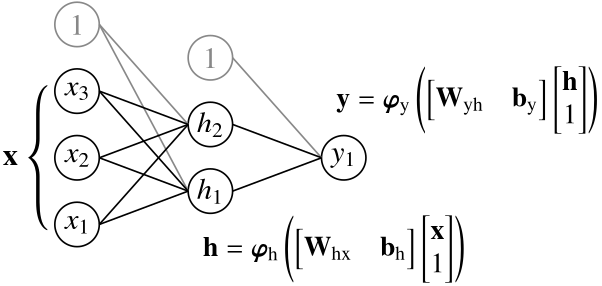 <?xml version="1.0"?>
<!DOCTYPE ipe SYSTEM "ipe.dtd">
<ipe version="70206" creator="Ipe 7.2.7">
<info created="D:20170706201521" modified="D:20170819100701"/>
<preamble>\usepackage{amsmath}
\usepackage{txfonts}
\usepackage{bm}
</preamble>
<ipestyle name="basic">
<symbol name="arrow/arc(spx)">
<path stroke="sym-stroke" fill="sym-stroke" pen="sym-pen">
0 0 m
-1 0.333 l
-1 -0.333 l
h
</path>
</symbol>
<symbol name="arrow/farc(spx)">
<path stroke="sym-stroke" fill="white" pen="sym-pen">
0 0 m
-1 0.333 l
-1 -0.333 l
h
</path>
</symbol>
<symbol name="arrow/ptarc(spx)">
<path stroke="sym-stroke" fill="sym-stroke" pen="sym-pen">
0 0 m
-1 0.333 l
-0.8 0 l
-1 -0.333 l
h
</path>
</symbol>
<symbol name="arrow/fptarc(spx)">
<path stroke="sym-stroke" fill="white" pen="sym-pen">
0 0 m
-1 0.333 l
-0.8 0 l
-1 -0.333 l
h
</path>
</symbol>
<symbol name="mark/circle(sx)" transformations="translations">
<path fill="sym-stroke">
0.6 0 0 0.6 0 0 e
0.4 0 0 0.4 0 0 e
</path>
</symbol>
<symbol name="mark/disk(sx)" transformations="translations">
<path fill="sym-stroke">
0.6 0 0 0.6 0 0 e
</path>
</symbol>
<symbol name="mark/fdisk(sfx)" transformations="translations">
<group>
<path fill="sym-fill">
0.5 0 0 0.5 0 0 e
</path>
<path fill="sym-stroke" fillrule="eofill">
0.6 0 0 0.6 0 0 e
0.4 0 0 0.4 0 0 e
</path>
</group>
</symbol>
<symbol name="mark/box(sx)" transformations="translations">
<path fill="sym-stroke" fillrule="eofill">
-0.6 -0.6 m
0.6 -0.6 l
0.6 0.6 l
-0.6 0.6 l
h
-0.4 -0.4 m
0.4 -0.4 l
0.4 0.4 l
-0.4 0.4 l
h
</path>
</symbol>
<symbol name="mark/square(sx)" transformations="translations">
<path fill="sym-stroke">
-0.6 -0.6 m
0.6 -0.6 l
0.6 0.6 l
-0.6 0.6 l
h
</path>
</symbol>
<symbol name="mark/fsquare(sfx)" transformations="translations">
<group>
<path fill="sym-fill">
-0.5 -0.5 m
0.5 -0.5 l
0.5 0.5 l
-0.5 0.5 l
h
</path>
<path fill="sym-stroke" fillrule="eofill">
-0.6 -0.6 m
0.6 -0.6 l
0.6 0.6 l
-0.6 0.6 l
h
-0.4 -0.4 m
0.4 -0.4 l
0.4 0.4 l
-0.4 0.4 l
h
</path>
</group>
</symbol>
<symbol name="mark/cross(sx)" transformations="translations">
<group>
<path fill="sym-stroke">
-0.43 -0.57 m
0.57 0.43 l
0.43 0.57 l
-0.57 -0.43 l
h
</path>
<path fill="sym-stroke">
-0.43 0.57 m
0.57 -0.43 l
0.43 -0.57 l
-0.57 0.43 l
h
</path>
</group>
</symbol>
<symbol name="arrow/fnormal(spx)">
<path stroke="sym-stroke" fill="white" pen="sym-pen">
0 0 m
-1 0.333 l
-1 -0.333 l
h
</path>
</symbol>
<symbol name="arrow/pointed(spx)">
<path stroke="sym-stroke" fill="sym-stroke" pen="sym-pen">
0 0 m
-1 0.333 l
-0.8 0 l
-1 -0.333 l
h
</path>
</symbol>
<symbol name="arrow/fpointed(spx)">
<path stroke="sym-stroke" fill="white" pen="sym-pen">
0 0 m
-1 0.333 l
-0.8 0 l
-1 -0.333 l
h
</path>
</symbol>
<symbol name="arrow/linear(spx)">
<path stroke="sym-stroke" pen="sym-pen">
-1 0.333 m
0 0 l
-1 -0.333 l
</path>
</symbol>
<symbol name="arrow/fdouble(spx)">
<path stroke="sym-stroke" fill="white" pen="sym-pen">
0 0 m
-1 0.333 l
-1 -0.333 l
h
-1 0 m
-2 0.333 l
-2 -0.333 l
h
</path>
</symbol>
<symbol name="arrow/double(spx)">
<path stroke="sym-stroke" fill="sym-stroke" pen="sym-pen">
0 0 m
-1 0.333 l
-1 -0.333 l
h
-1 0 m
-2 0.333 l
-2 -0.333 l
h
</path>
</symbol>
<pen name="heavier" value="0.8"/>
<pen name="fat" value="1.2"/>
<pen name="ultrafat" value="2"/>
<symbolsize name="large" value="5"/>
<symbolsize name="small" value="2"/>
<symbolsize name="tiny" value="1.1"/>
<arrowsize name="large" value="10"/>
<arrowsize name="small" value="5"/>
<arrowsize name="tiny" value="3"/>
<color name="red" value="1 0 0"/>
<color name="green" value="0 1 0"/>
<color name="blue" value="0 0 1"/>
<color name="yellow" value="1 1 0"/>
<color name="orange" value="1 0.647 0"/>
<color name="gold" value="1 0.843 0"/>
<color name="purple" value="0.627 0.125 0.941"/>
<color name="gray" value="0.745"/>
<color name="brown" value="0.647 0.165 0.165"/>
<color name="navy" value="0 0 0.502"/>
<color name="pink" value="1 0.753 0.796"/>
<color name="seagreen" value="0.18 0.545 0.341"/>
<color name="turquoise" value="0.251 0.878 0.816"/>
<color name="violet" value="0.933 0.51 0.933"/>
<color name="darkblue" value="0 0 0.545"/>
<color name="darkcyan" value="0 0.545 0.545"/>
<color name="darkgray" value="0.663"/>
<color name="darkgreen" value="0 0.392 0"/>
<color name="darkmagenta" value="0.545 0 0.545"/>
<color name="darkorange" value="1 0.549 0"/>
<color name="darkred" value="0.545 0 0"/>
<color name="lightblue" value="0.678 0.847 0.902"/>
<color name="lightcyan" value="0.878 1 1"/>
<color name="lightgray" value="0.827"/>
<color name="lightgreen" value="0.565 0.933 0.565"/>
<color name="lightyellow" value="1 1 0.878"/>
<dashstyle name="dashed" value="[4] 0"/>
<dashstyle name="dotted" value="[1 3] 0"/>
<dashstyle name="dash dotted" value="[4 2 1 2] 0"/>
<dashstyle name="dash dot dotted" value="[4 2 1 2 1 2] 0"/>
<textsize name="large" value="\large"/>
<textsize name="Large" value="\Large"/>
<textsize name="LARGE" value="\LARGE"/>
<textsize name="huge" value="\huge"/>
<textsize name="Huge" value="\Huge"/>
<textsize name="small" value="\small"/>
<textsize name="footnote" value="\footnotesize"/>
<textsize name="tiny" value="\tiny"/>
<textstyle name="center" begin="\begin{center}" end="\end{center}"/>
<textstyle name="itemize" begin="\begin{itemize}" end="\end{itemize}"/>
<textstyle name="item" begin="\begin{itemize}\item{}" end="\end{itemize}"/>
<gridsize name="4 pts" value="4"/>
<gridsize name="8 pts (~3 mm)" value="8"/>
<gridsize name="16 pts (~6 mm)" value="16"/>
<gridsize name="32 pts (~12 mm)" value="32"/>
<gridsize name="10 pts (~3.5 mm)" value="10"/>
<gridsize name="20 pts (~7 mm)" value="20"/>
<gridsize name="14 pts (~5 mm)" value="14"/>
<gridsize name="28 pts (~10 mm)" value="28"/>
<gridsize name="56 pts (~20 mm)" value="56"/>
<anglesize name="90 deg" value="90"/>
<anglesize name="60 deg" value="60"/>
<anglesize name="45 deg" value="45"/>
<anglesize name="30 deg" value="30"/>
<anglesize name="22.5 deg" value="22.5"/>
<opacity name="10%" value="0.1"/>
<opacity name="30%" value="0.3"/>
<opacity name="50%" value="0.5"/>
<opacity name="75%" value="0.75"/>
<tiling name="falling" angle="-60" step="4" width="1"/>
<tiling name="rising" angle="30" step="4" width="1"/>
</ipestyle>
<page>
<layer name="alpha"/>
<view layers="alpha" active="alpha"/>
<text layer="alpha" matrix="1 0 0 1 36 40" transformations="translations" pos="28 728" stroke="black" type="label" width="5.479" height="5.118" depth="0" halign="center" valign="center" size="11" style="math">\mathbf{x}</text>
<path matrix="1 0 0 1 -32 64" stroke="0" pen="0.6">
8 0 0 8 120 728 e
</path>
<path matrix="1 0 0 1 -32 40" stroke="0" pen="0.6">
8 0 0 8 120 728 e
</path>
<path matrix="1 0 0 1 -32 16" stroke="0" pen="0.6">
8 0 0 8 120 728 e
</path>
<text matrix="1 0 0 1 60 64" transformations="translations" pos="28 728" stroke="black" type="label" width="9.747" height="4.851" depth="1.74" halign="center" valign="center" size="11" style="math">x_3</text>
<text matrix="1 0 0 1 60 40" transformations="translations" pos="28 728" stroke="black" type="label" width="9.747" height="4.848" depth="1.64" halign="center" valign="center" size="11" style="math">x_2</text>
<text matrix="1 0 0 1 60 16" transformations="translations" pos="28 728" stroke="black" type="label" width="9.747" height="4.848" depth="1.64" halign="center" valign="center" size="11" style="math">x_1</text>
<path matrix="1 0 0 1 8 0" stroke="black" pen="0.6">
8 0 0 8 128 756 e
</path>
<path matrix="1 0 0 1 8 24" stroke="black" pen="0.6">
8 0 0 8 128 756 e
</path>
<text matrix="1 0 0 1 108 52" transformations="translations" pos="28 728" stroke="black" type="label" width="9.813" height="7.401" depth="1.64" halign="center" valign="center" size="11" style="math">h_2</text>
<text matrix="1 0 0 1 108 28" transformations="translations" pos="28 728" stroke="black" type="label" width="9.813" height="7.401" depth="1.64" halign="center" valign="center" size="11" style="math">h_1</text>
<path matrix="1 0 0 1 56 12" stroke="black" pen="0.6">
8 0 0 8 128 756 e
</path>
<text matrix="1 0 0 1 16 -12" transformations="translations" pos="168 780" stroke="black" type="label" width="9.199" height="4.841" depth="2.26" halign="center" valign="center" size="11" style="math">y_1</text>
<path matrix="1 0 0 1 -32 88" stroke="0.533" pen="0.6">
8 0 0 8 120 728 e
</path>
<text matrix="1 0 0 1 0 -4" transformations="translations" pos="88 820" stroke="0.533" type="label" width="5.479" height="7.332" depth="0" halign="center" valign="center" size="11" style="math">1</text>
<path stroke="0.533" pen="0.6">
96 816 m
128 780 l
</path>
<path stroke="0.533" pen="0.6">
96 816 m
128 756 l
</path>
<path matrix="1 0 0 1 16 76" stroke="0.533" pen="0.6">
8 0 0 8 120 728 e
</path>
<text matrix="1 0 0 1 48 -16" transformations="translations" pos="88 820" stroke="0.533" type="label" width="5.479" height="7.332" depth="0" halign="center" valign="center" size="11" style="math">1</text>
<path stroke="0.533" pen="0.6">
144 804 m
176 768 l
</path>
<text matrix="1.5134 0 0 2.16192 -15.1115 -954.248" pos="56 784" stroke="black" type="label" width="5.599" height="15.2" depth="10.1" valign="bottom" style="math">\Bigg\{ </text>
<path stroke="black" pen="0.6">
96 792 m
128 780 l
</path>
<path stroke="black" pen="0.6">
96 792 m
128 756 l
</path>
<path stroke="black" pen="0.6">
96 768 m
128 780 l
</path>
<path stroke="black" pen="0.6">
96 768 m
128 756 l
</path>
<path stroke="black" pen="0.6">
96 744 m
128 780 l
</path>
<path stroke="black" pen="0.6">
96 744 m
128 756 l
</path>
<path stroke="black" pen="0.6">
144 780 m
176 768 l
</path>
<path stroke="black" pen="0.6">
144 756 m
176 768 l
</path>
<text matrix="1 0 0 1 25.2513 25.0868" transformations="translations" pos="108.074 710.078" stroke="black" type="label" width="94.325" height="14.61" depth="9.5" valign="center" style="math">\mathbf{h} = \bm{\varphi}_{\text{h}}\left( \begin{bmatrix}
\mathbf{W}_{\text{hx}} &amp; \mathbf{b}_{\text{h}}
\end{bmatrix} \begin{bmatrix}
\mathbf{x} \\
1
\end{bmatrix} \right)</text>
<text matrix="1 0 0 1 -27.3699 49.0055" transformations="translations" pos="208.677 739.814" stroke="black" type="label" width="94.325" height="14.61" depth="9.5" valign="center" style="math">\mathbf{y} = \bm{\varphi}_{\text{y}}\left(
\begin{bmatrix}
\mathbf{W}_{\text{yh}} &amp; \mathbf{b}_{\text{y}}
\end{bmatrix}
\begin{bmatrix}
\mathbf{h} \\
1
\end{bmatrix}
\right)</text>
</page>
</ipe>
